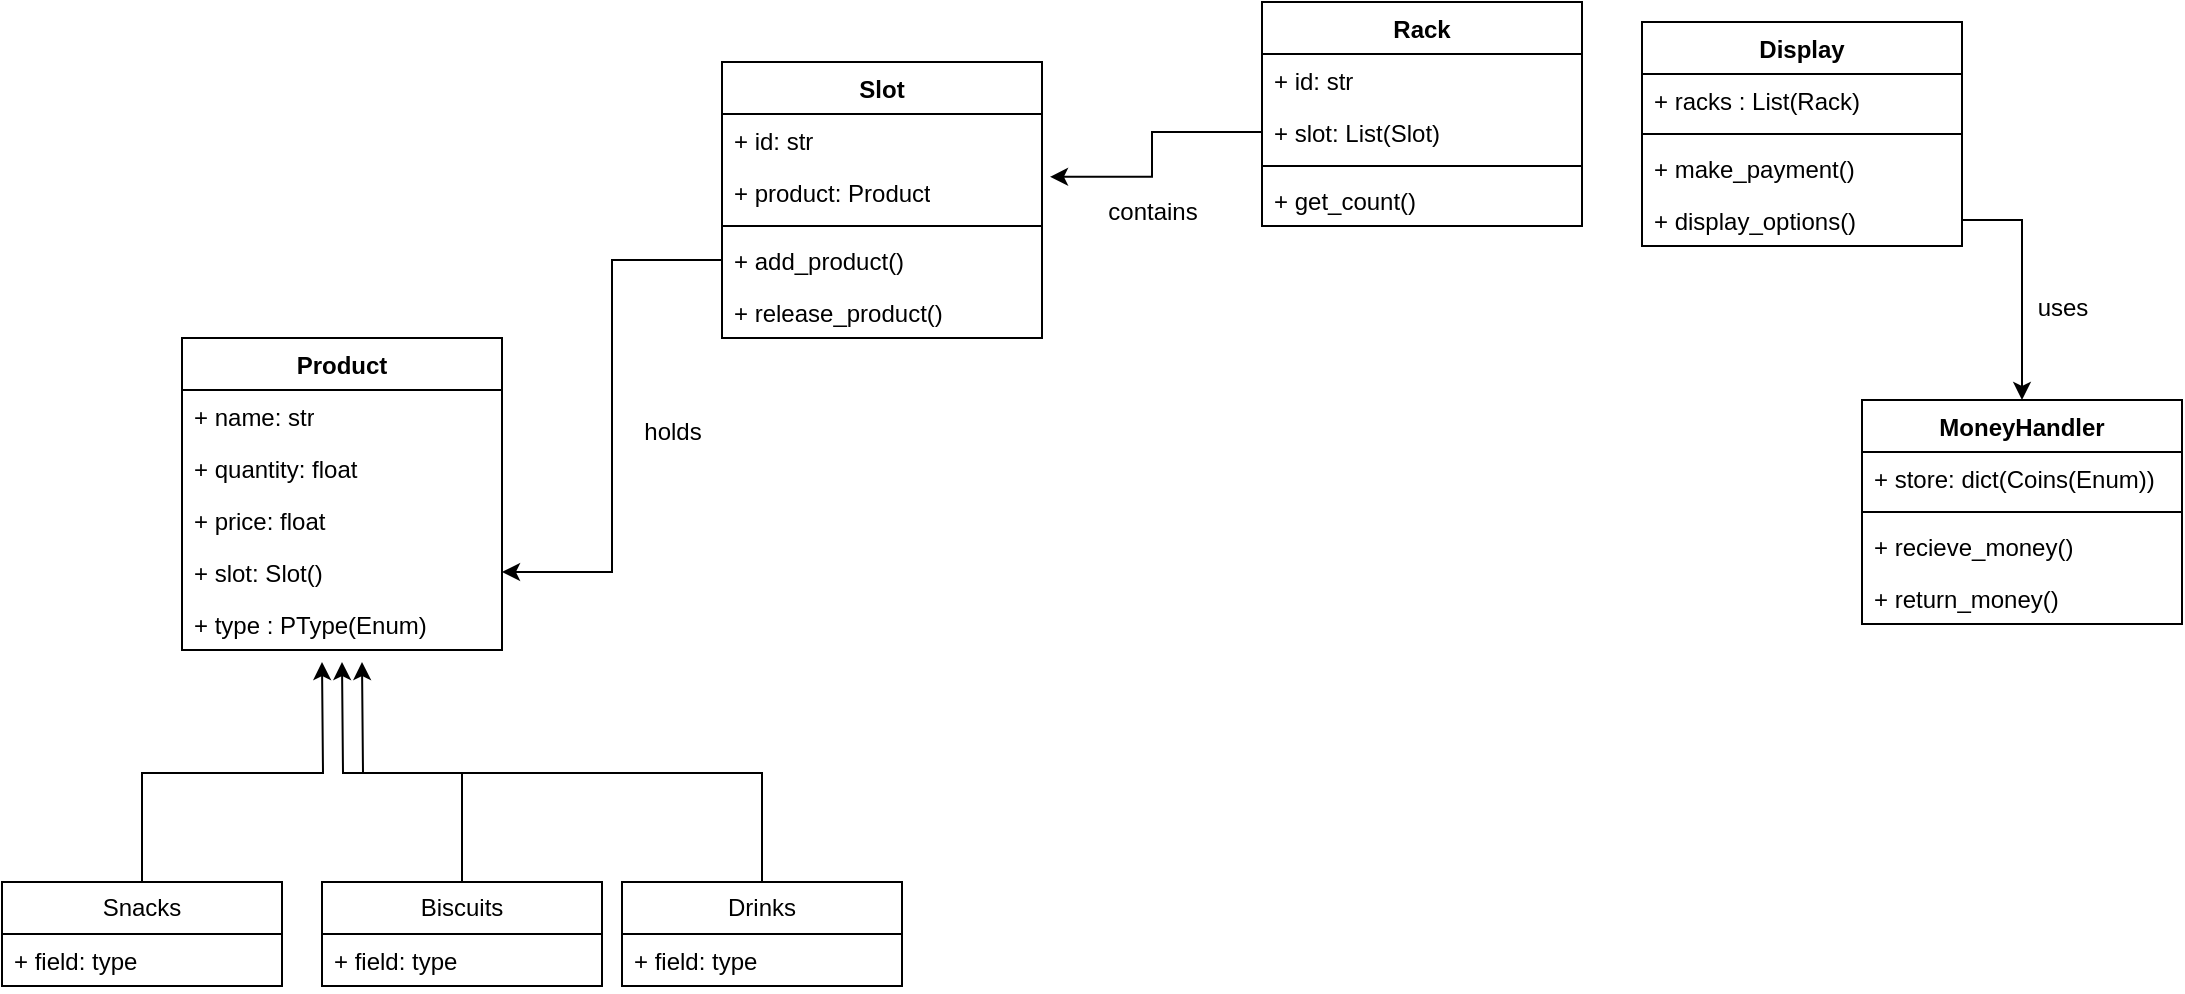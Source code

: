 <mxfile version="26.0.16">
  <diagram id="C5RBs43oDa-KdzZeNtuy" name="Page-1">
    <mxGraphModel dx="1036" dy="1775" grid="1" gridSize="10" guides="1" tooltips="1" connect="1" arrows="1" fold="1" page="1" pageScale="1" pageWidth="827" pageHeight="1169" math="0" shadow="0">
      <root>
        <mxCell id="WIyWlLk6GJQsqaUBKTNV-0" />
        <mxCell id="WIyWlLk6GJQsqaUBKTNV-1" parent="WIyWlLk6GJQsqaUBKTNV-0" />
        <mxCell id="QConHeRQM5So0rXdNn5g-0" value="Product" style="swimlane;fontStyle=1;align=center;verticalAlign=top;childLayout=stackLayout;horizontal=1;startSize=26;horizontalStack=0;resizeParent=1;resizeParentMax=0;resizeLast=0;collapsible=1;marginBottom=0;whiteSpace=wrap;html=1;" vertex="1" parent="WIyWlLk6GJQsqaUBKTNV-1">
          <mxGeometry x="180" y="138" width="160" height="156" as="geometry" />
        </mxCell>
        <mxCell id="QConHeRQM5So0rXdNn5g-4" value="+ name: str" style="text;strokeColor=none;fillColor=none;align=left;verticalAlign=top;spacingLeft=4;spacingRight=4;overflow=hidden;rotatable=0;points=[[0,0.5],[1,0.5]];portConstraint=eastwest;whiteSpace=wrap;html=1;" vertex="1" parent="QConHeRQM5So0rXdNn5g-0">
          <mxGeometry y="26" width="160" height="26" as="geometry" />
        </mxCell>
        <mxCell id="QConHeRQM5So0rXdNn5g-5" value="+ quantity: float" style="text;strokeColor=none;fillColor=none;align=left;verticalAlign=top;spacingLeft=4;spacingRight=4;overflow=hidden;rotatable=0;points=[[0,0.5],[1,0.5]];portConstraint=eastwest;whiteSpace=wrap;html=1;" vertex="1" parent="QConHeRQM5So0rXdNn5g-0">
          <mxGeometry y="52" width="160" height="26" as="geometry" />
        </mxCell>
        <mxCell id="QConHeRQM5So0rXdNn5g-7" value="+ price: float" style="text;strokeColor=none;fillColor=none;align=left;verticalAlign=top;spacingLeft=4;spacingRight=4;overflow=hidden;rotatable=0;points=[[0,0.5],[1,0.5]];portConstraint=eastwest;whiteSpace=wrap;html=1;" vertex="1" parent="QConHeRQM5So0rXdNn5g-0">
          <mxGeometry y="78" width="160" height="26" as="geometry" />
        </mxCell>
        <mxCell id="QConHeRQM5So0rXdNn5g-12" value="+ slot: Slot()" style="text;strokeColor=none;fillColor=none;align=left;verticalAlign=top;spacingLeft=4;spacingRight=4;overflow=hidden;rotatable=0;points=[[0,0.5],[1,0.5]];portConstraint=eastwest;whiteSpace=wrap;html=1;" vertex="1" parent="QConHeRQM5So0rXdNn5g-0">
          <mxGeometry y="104" width="160" height="26" as="geometry" />
        </mxCell>
        <mxCell id="QConHeRQM5So0rXdNn5g-1" value="+ type : PType(Enum)" style="text;strokeColor=none;fillColor=none;align=left;verticalAlign=top;spacingLeft=4;spacingRight=4;overflow=hidden;rotatable=0;points=[[0,0.5],[1,0.5]];portConstraint=eastwest;whiteSpace=wrap;html=1;" vertex="1" parent="QConHeRQM5So0rXdNn5g-0">
          <mxGeometry y="130" width="160" height="26" as="geometry" />
        </mxCell>
        <mxCell id="QConHeRQM5So0rXdNn5g-35" style="edgeStyle=orthogonalEdgeStyle;rounded=0;orthogonalLoop=1;jettySize=auto;html=1;exitX=0.5;exitY=0;exitDx=0;exitDy=0;" edge="1" parent="WIyWlLk6GJQsqaUBKTNV-1" source="QConHeRQM5So0rXdNn5g-8">
          <mxGeometry relative="1" as="geometry">
            <mxPoint x="250" y="300" as="targetPoint" />
          </mxGeometry>
        </mxCell>
        <mxCell id="QConHeRQM5So0rXdNn5g-8" value="Snacks" style="swimlane;fontStyle=0;childLayout=stackLayout;horizontal=1;startSize=26;fillColor=none;horizontalStack=0;resizeParent=1;resizeParentMax=0;resizeLast=0;collapsible=1;marginBottom=0;whiteSpace=wrap;html=1;" vertex="1" parent="WIyWlLk6GJQsqaUBKTNV-1">
          <mxGeometry x="90" y="410" width="140" height="52" as="geometry" />
        </mxCell>
        <mxCell id="QConHeRQM5So0rXdNn5g-9" value="+ field: type" style="text;strokeColor=none;fillColor=none;align=left;verticalAlign=top;spacingLeft=4;spacingRight=4;overflow=hidden;rotatable=0;points=[[0,0.5],[1,0.5]];portConstraint=eastwest;whiteSpace=wrap;html=1;" vertex="1" parent="QConHeRQM5So0rXdNn5g-8">
          <mxGeometry y="26" width="140" height="26" as="geometry" />
        </mxCell>
        <mxCell id="QConHeRQM5So0rXdNn5g-36" style="edgeStyle=orthogonalEdgeStyle;rounded=0;orthogonalLoop=1;jettySize=auto;html=1;exitX=0.5;exitY=0;exitDx=0;exitDy=0;" edge="1" parent="WIyWlLk6GJQsqaUBKTNV-1" source="QConHeRQM5So0rXdNn5g-13">
          <mxGeometry relative="1" as="geometry">
            <mxPoint x="260" y="300" as="targetPoint" />
          </mxGeometry>
        </mxCell>
        <mxCell id="QConHeRQM5So0rXdNn5g-13" value="Biscuits" style="swimlane;fontStyle=0;childLayout=stackLayout;horizontal=1;startSize=26;fillColor=none;horizontalStack=0;resizeParent=1;resizeParentMax=0;resizeLast=0;collapsible=1;marginBottom=0;whiteSpace=wrap;html=1;" vertex="1" parent="WIyWlLk6GJQsqaUBKTNV-1">
          <mxGeometry x="250" y="410" width="140" height="52" as="geometry" />
        </mxCell>
        <mxCell id="QConHeRQM5So0rXdNn5g-14" value="+ field: type" style="text;strokeColor=none;fillColor=none;align=left;verticalAlign=top;spacingLeft=4;spacingRight=4;overflow=hidden;rotatable=0;points=[[0,0.5],[1,0.5]];portConstraint=eastwest;whiteSpace=wrap;html=1;" vertex="1" parent="QConHeRQM5So0rXdNn5g-13">
          <mxGeometry y="26" width="140" height="26" as="geometry" />
        </mxCell>
        <mxCell id="QConHeRQM5So0rXdNn5g-37" style="edgeStyle=orthogonalEdgeStyle;rounded=0;orthogonalLoop=1;jettySize=auto;html=1;exitX=0.5;exitY=0;exitDx=0;exitDy=0;" edge="1" parent="WIyWlLk6GJQsqaUBKTNV-1" source="QConHeRQM5So0rXdNn5g-15">
          <mxGeometry relative="1" as="geometry">
            <mxPoint x="270" y="300" as="targetPoint" />
          </mxGeometry>
        </mxCell>
        <mxCell id="QConHeRQM5So0rXdNn5g-15" value="Drinks" style="swimlane;fontStyle=0;childLayout=stackLayout;horizontal=1;startSize=26;fillColor=none;horizontalStack=0;resizeParent=1;resizeParentMax=0;resizeLast=0;collapsible=1;marginBottom=0;whiteSpace=wrap;html=1;" vertex="1" parent="WIyWlLk6GJQsqaUBKTNV-1">
          <mxGeometry x="400" y="410" width="140" height="52" as="geometry" />
        </mxCell>
        <mxCell id="QConHeRQM5So0rXdNn5g-16" value="+ field: type" style="text;strokeColor=none;fillColor=none;align=left;verticalAlign=top;spacingLeft=4;spacingRight=4;overflow=hidden;rotatable=0;points=[[0,0.5],[1,0.5]];portConstraint=eastwest;whiteSpace=wrap;html=1;" vertex="1" parent="QConHeRQM5So0rXdNn5g-15">
          <mxGeometry y="26" width="140" height="26" as="geometry" />
        </mxCell>
        <mxCell id="QConHeRQM5So0rXdNn5g-26" value="Slot" style="swimlane;fontStyle=1;align=center;verticalAlign=top;childLayout=stackLayout;horizontal=1;startSize=26;horizontalStack=0;resizeParent=1;resizeParentMax=0;resizeLast=0;collapsible=1;marginBottom=0;whiteSpace=wrap;html=1;" vertex="1" parent="WIyWlLk6GJQsqaUBKTNV-1">
          <mxGeometry x="450" width="160" height="138" as="geometry" />
        </mxCell>
        <mxCell id="QConHeRQM5So0rXdNn5g-27" value="+ id: str" style="text;strokeColor=none;fillColor=none;align=left;verticalAlign=top;spacingLeft=4;spacingRight=4;overflow=hidden;rotatable=0;points=[[0,0.5],[1,0.5]];portConstraint=eastwest;whiteSpace=wrap;html=1;" vertex="1" parent="QConHeRQM5So0rXdNn5g-26">
          <mxGeometry y="26" width="160" height="26" as="geometry" />
        </mxCell>
        <mxCell id="QConHeRQM5So0rXdNn5g-31" value="+ product: Product" style="text;strokeColor=none;fillColor=none;align=left;verticalAlign=top;spacingLeft=4;spacingRight=4;overflow=hidden;rotatable=0;points=[[0,0.5],[1,0.5]];portConstraint=eastwest;whiteSpace=wrap;html=1;" vertex="1" parent="QConHeRQM5So0rXdNn5g-26">
          <mxGeometry y="52" width="160" height="26" as="geometry" />
        </mxCell>
        <mxCell id="QConHeRQM5So0rXdNn5g-28" value="" style="line;strokeWidth=1;fillColor=none;align=left;verticalAlign=middle;spacingTop=-1;spacingLeft=3;spacingRight=3;rotatable=0;labelPosition=right;points=[];portConstraint=eastwest;strokeColor=inherit;" vertex="1" parent="QConHeRQM5So0rXdNn5g-26">
          <mxGeometry y="78" width="160" height="8" as="geometry" />
        </mxCell>
        <mxCell id="QConHeRQM5So0rXdNn5g-29" value="+ add_product()" style="text;strokeColor=none;fillColor=none;align=left;verticalAlign=top;spacingLeft=4;spacingRight=4;overflow=hidden;rotatable=0;points=[[0,0.5],[1,0.5]];portConstraint=eastwest;whiteSpace=wrap;html=1;" vertex="1" parent="QConHeRQM5So0rXdNn5g-26">
          <mxGeometry y="86" width="160" height="26" as="geometry" />
        </mxCell>
        <mxCell id="QConHeRQM5So0rXdNn5g-30" value="+ release_product()" style="text;strokeColor=none;fillColor=none;align=left;verticalAlign=top;spacingLeft=4;spacingRight=4;overflow=hidden;rotatable=0;points=[[0,0.5],[1,0.5]];portConstraint=eastwest;whiteSpace=wrap;html=1;" vertex="1" parent="QConHeRQM5So0rXdNn5g-26">
          <mxGeometry y="112" width="160" height="26" as="geometry" />
        </mxCell>
        <mxCell id="QConHeRQM5So0rXdNn5g-34" value="holds" style="text;html=1;align=center;verticalAlign=middle;resizable=0;points=[];autosize=1;strokeColor=none;fillColor=none;" vertex="1" parent="WIyWlLk6GJQsqaUBKTNV-1">
          <mxGeometry x="400" y="170" width="50" height="30" as="geometry" />
        </mxCell>
        <mxCell id="QConHeRQM5So0rXdNn5g-38" style="edgeStyle=orthogonalEdgeStyle;rounded=0;orthogonalLoop=1;jettySize=auto;html=1;entryX=1;entryY=0.5;entryDx=0;entryDy=0;" edge="1" parent="WIyWlLk6GJQsqaUBKTNV-1" source="QConHeRQM5So0rXdNn5g-29" target="QConHeRQM5So0rXdNn5g-12">
          <mxGeometry relative="1" as="geometry" />
        </mxCell>
        <mxCell id="QConHeRQM5So0rXdNn5g-39" value="Rack" style="swimlane;fontStyle=1;align=center;verticalAlign=top;childLayout=stackLayout;horizontal=1;startSize=26;horizontalStack=0;resizeParent=1;resizeParentMax=0;resizeLast=0;collapsible=1;marginBottom=0;whiteSpace=wrap;html=1;" vertex="1" parent="WIyWlLk6GJQsqaUBKTNV-1">
          <mxGeometry x="720" y="-30" width="160" height="112" as="geometry" />
        </mxCell>
        <mxCell id="QConHeRQM5So0rXdNn5g-40" value="+ id: str" style="text;strokeColor=none;fillColor=none;align=left;verticalAlign=top;spacingLeft=4;spacingRight=4;overflow=hidden;rotatable=0;points=[[0,0.5],[1,0.5]];portConstraint=eastwest;whiteSpace=wrap;html=1;" vertex="1" parent="QConHeRQM5So0rXdNn5g-39">
          <mxGeometry y="26" width="160" height="26" as="geometry" />
        </mxCell>
        <mxCell id="QConHeRQM5So0rXdNn5g-41" value="+ slot: List(Slot)" style="text;strokeColor=none;fillColor=none;align=left;verticalAlign=top;spacingLeft=4;spacingRight=4;overflow=hidden;rotatable=0;points=[[0,0.5],[1,0.5]];portConstraint=eastwest;whiteSpace=wrap;html=1;" vertex="1" parent="QConHeRQM5So0rXdNn5g-39">
          <mxGeometry y="52" width="160" height="26" as="geometry" />
        </mxCell>
        <mxCell id="QConHeRQM5So0rXdNn5g-42" value="" style="line;strokeWidth=1;fillColor=none;align=left;verticalAlign=middle;spacingTop=-1;spacingLeft=3;spacingRight=3;rotatable=0;labelPosition=right;points=[];portConstraint=eastwest;strokeColor=inherit;" vertex="1" parent="QConHeRQM5So0rXdNn5g-39">
          <mxGeometry y="78" width="160" height="8" as="geometry" />
        </mxCell>
        <mxCell id="QConHeRQM5So0rXdNn5g-44" value="+ get_count()" style="text;strokeColor=none;fillColor=none;align=left;verticalAlign=top;spacingLeft=4;spacingRight=4;overflow=hidden;rotatable=0;points=[[0,0.5],[1,0.5]];portConstraint=eastwest;whiteSpace=wrap;html=1;" vertex="1" parent="QConHeRQM5So0rXdNn5g-39">
          <mxGeometry y="86" width="160" height="26" as="geometry" />
        </mxCell>
        <mxCell id="QConHeRQM5So0rXdNn5g-46" style="edgeStyle=orthogonalEdgeStyle;rounded=0;orthogonalLoop=1;jettySize=auto;html=1;entryX=1.025;entryY=0.208;entryDx=0;entryDy=0;entryPerimeter=0;" edge="1" parent="WIyWlLk6GJQsqaUBKTNV-1" source="QConHeRQM5So0rXdNn5g-41" target="QConHeRQM5So0rXdNn5g-31">
          <mxGeometry relative="1" as="geometry" />
        </mxCell>
        <mxCell id="QConHeRQM5So0rXdNn5g-47" value="contains" style="text;html=1;align=center;verticalAlign=middle;resizable=0;points=[];autosize=1;strokeColor=none;fillColor=none;" vertex="1" parent="WIyWlLk6GJQsqaUBKTNV-1">
          <mxGeometry x="630" y="60" width="70" height="30" as="geometry" />
        </mxCell>
        <mxCell id="QConHeRQM5So0rXdNn5g-48" value="Display" style="swimlane;fontStyle=1;align=center;verticalAlign=top;childLayout=stackLayout;horizontal=1;startSize=26;horizontalStack=0;resizeParent=1;resizeParentMax=0;resizeLast=0;collapsible=1;marginBottom=0;whiteSpace=wrap;html=1;" vertex="1" parent="WIyWlLk6GJQsqaUBKTNV-1">
          <mxGeometry x="910" y="-20" width="160" height="112" as="geometry" />
        </mxCell>
        <mxCell id="QConHeRQM5So0rXdNn5g-49" value="+ racks : List(Rack)" style="text;strokeColor=none;fillColor=none;align=left;verticalAlign=top;spacingLeft=4;spacingRight=4;overflow=hidden;rotatable=0;points=[[0,0.5],[1,0.5]];portConstraint=eastwest;whiteSpace=wrap;html=1;" vertex="1" parent="QConHeRQM5So0rXdNn5g-48">
          <mxGeometry y="26" width="160" height="26" as="geometry" />
        </mxCell>
        <mxCell id="QConHeRQM5So0rXdNn5g-51" value="" style="line;strokeWidth=1;fillColor=none;align=left;verticalAlign=middle;spacingTop=-1;spacingLeft=3;spacingRight=3;rotatable=0;labelPosition=right;points=[];portConstraint=eastwest;strokeColor=inherit;" vertex="1" parent="QConHeRQM5So0rXdNn5g-48">
          <mxGeometry y="52" width="160" height="8" as="geometry" />
        </mxCell>
        <mxCell id="QConHeRQM5So0rXdNn5g-53" value="+ make_payment()" style="text;strokeColor=none;fillColor=none;align=left;verticalAlign=top;spacingLeft=4;spacingRight=4;overflow=hidden;rotatable=0;points=[[0,0.5],[1,0.5]];portConstraint=eastwest;whiteSpace=wrap;html=1;" vertex="1" parent="QConHeRQM5So0rXdNn5g-48">
          <mxGeometry y="60" width="160" height="26" as="geometry" />
        </mxCell>
        <mxCell id="QConHeRQM5So0rXdNn5g-52" value="+ display_options()" style="text;strokeColor=none;fillColor=none;align=left;verticalAlign=top;spacingLeft=4;spacingRight=4;overflow=hidden;rotatable=0;points=[[0,0.5],[1,0.5]];portConstraint=eastwest;whiteSpace=wrap;html=1;" vertex="1" parent="QConHeRQM5So0rXdNn5g-48">
          <mxGeometry y="86" width="160" height="26" as="geometry" />
        </mxCell>
        <mxCell id="QConHeRQM5So0rXdNn5g-54" value="MoneyHandler" style="swimlane;fontStyle=1;align=center;verticalAlign=top;childLayout=stackLayout;horizontal=1;startSize=26;horizontalStack=0;resizeParent=1;resizeParentMax=0;resizeLast=0;collapsible=1;marginBottom=0;whiteSpace=wrap;html=1;" vertex="1" parent="WIyWlLk6GJQsqaUBKTNV-1">
          <mxGeometry x="1020" y="169" width="160" height="112" as="geometry" />
        </mxCell>
        <mxCell id="QConHeRQM5So0rXdNn5g-55" value="+ store: dict(Coins(Enum))" style="text;strokeColor=none;fillColor=none;align=left;verticalAlign=top;spacingLeft=4;spacingRight=4;overflow=hidden;rotatable=0;points=[[0,0.5],[1,0.5]];portConstraint=eastwest;whiteSpace=wrap;html=1;" vertex="1" parent="QConHeRQM5So0rXdNn5g-54">
          <mxGeometry y="26" width="160" height="26" as="geometry" />
        </mxCell>
        <mxCell id="QConHeRQM5So0rXdNn5g-56" value="" style="line;strokeWidth=1;fillColor=none;align=left;verticalAlign=middle;spacingTop=-1;spacingLeft=3;spacingRight=3;rotatable=0;labelPosition=right;points=[];portConstraint=eastwest;strokeColor=inherit;" vertex="1" parent="QConHeRQM5So0rXdNn5g-54">
          <mxGeometry y="52" width="160" height="8" as="geometry" />
        </mxCell>
        <mxCell id="QConHeRQM5So0rXdNn5g-57" value="+ recieve_money()" style="text;strokeColor=none;fillColor=none;align=left;verticalAlign=top;spacingLeft=4;spacingRight=4;overflow=hidden;rotatable=0;points=[[0,0.5],[1,0.5]];portConstraint=eastwest;whiteSpace=wrap;html=1;" vertex="1" parent="QConHeRQM5So0rXdNn5g-54">
          <mxGeometry y="60" width="160" height="26" as="geometry" />
        </mxCell>
        <mxCell id="QConHeRQM5So0rXdNn5g-58" value="+ return_money()" style="text;strokeColor=none;fillColor=none;align=left;verticalAlign=top;spacingLeft=4;spacingRight=4;overflow=hidden;rotatable=0;points=[[0,0.5],[1,0.5]];portConstraint=eastwest;whiteSpace=wrap;html=1;" vertex="1" parent="QConHeRQM5So0rXdNn5g-54">
          <mxGeometry y="86" width="160" height="26" as="geometry" />
        </mxCell>
        <mxCell id="QConHeRQM5So0rXdNn5g-59" style="edgeStyle=orthogonalEdgeStyle;rounded=0;orthogonalLoop=1;jettySize=auto;html=1;" edge="1" parent="WIyWlLk6GJQsqaUBKTNV-1" source="QConHeRQM5So0rXdNn5g-52" target="QConHeRQM5So0rXdNn5g-54">
          <mxGeometry relative="1" as="geometry" />
        </mxCell>
        <mxCell id="QConHeRQM5So0rXdNn5g-61" value="uses" style="text;html=1;align=center;verticalAlign=middle;resizable=0;points=[];autosize=1;strokeColor=none;fillColor=none;" vertex="1" parent="WIyWlLk6GJQsqaUBKTNV-1">
          <mxGeometry x="1095" y="108" width="50" height="30" as="geometry" />
        </mxCell>
      </root>
    </mxGraphModel>
  </diagram>
</mxfile>
